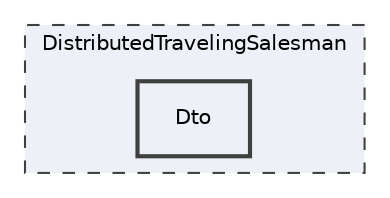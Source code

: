 digraph "DistributedTravelingSalesman/Dto"
{
 // INTERACTIVE_SVG=YES
 // LATEX_PDF_SIZE
  edge [fontname="Helvetica",fontsize="10",labelfontname="Helvetica",labelfontsize="10"];
  node [fontname="Helvetica",fontsize="10",shape=record];
  compound=true
  subgraph clusterdir_a8691a82a80ed80fc662a7e5987a6e69 {
    graph [ bgcolor="#edf0f7", pencolor="grey25", style="filled,dashed,", label="DistributedTravelingSalesman", fontname="Helvetica", fontsize="10", URL="dir_a8691a82a80ed80fc662a7e5987a6e69.html"]
  dir_5c42c9aed25d297e62c3e9bd7740a9b1 [shape=box, label="Dto", style="filled,bold,", fillcolor="#edf0f7", color="grey25", URL="dir_5c42c9aed25d297e62c3e9bd7740a9b1.html"];
  }
}
